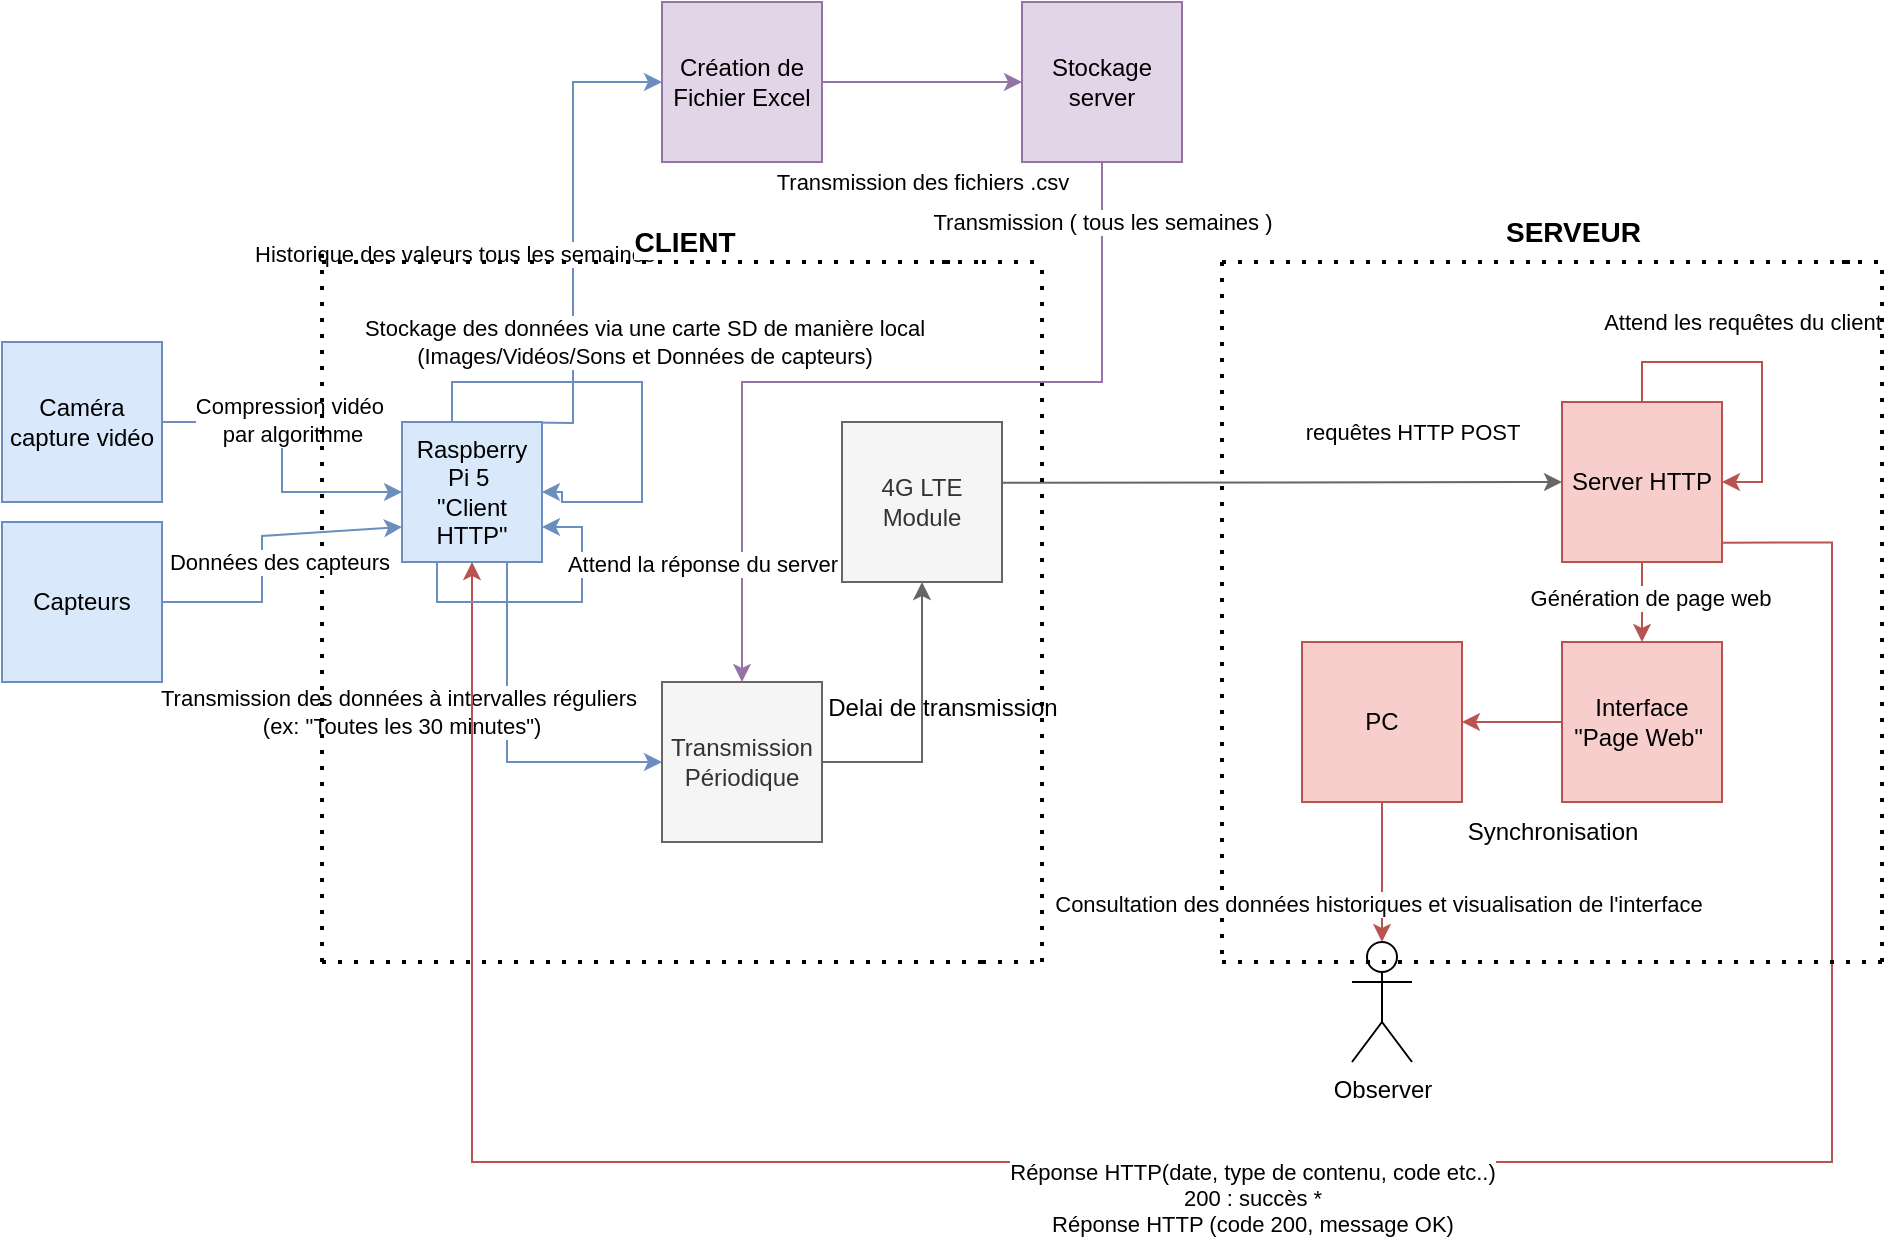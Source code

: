 <mxfile version="26.0.11">
  <diagram name="Page-1" id="KNhRojXx1MWt7Cx63Gn9">
    <mxGraphModel dx="1235" dy="655" grid="1" gridSize="10" guides="1" tooltips="1" connect="1" arrows="1" fold="1" page="1" pageScale="1" pageWidth="827" pageHeight="1169" math="0" shadow="0">
      <root>
        <mxCell id="0" />
        <mxCell id="1" parent="0" />
        <mxCell id="1xgIVrypSxCZDlO1bq2G-4" style="edgeStyle=orthogonalEdgeStyle;rounded=0;orthogonalLoop=1;jettySize=auto;html=1;exitX=1;exitY=0.5;exitDx=0;exitDy=0;entryX=0;entryY=0.5;entryDx=0;entryDy=0;fillColor=#dae8fc;strokeColor=#6c8ebf;" parent="1" source="1xgIVrypSxCZDlO1bq2G-1" target="SEZPNuOTukPhvbJ99T66-1" edge="1">
          <mxGeometry relative="1" as="geometry">
            <mxPoint x="200.029" y="610.059" as="targetPoint" />
          </mxGeometry>
        </mxCell>
        <mxCell id="1xgIVrypSxCZDlO1bq2G-5" value="Compression vidéo&amp;nbsp;&lt;div&gt;par algorithme&lt;/div&gt;" style="edgeLabel;html=1;align=center;verticalAlign=middle;resizable=0;points=[];" parent="1xgIVrypSxCZDlO1bq2G-4" vertex="1" connectable="0">
          <mxGeometry x="-0.017" y="3" relative="1" as="geometry">
            <mxPoint x="2" y="-17" as="offset" />
          </mxGeometry>
        </mxCell>
        <mxCell id="1xgIVrypSxCZDlO1bq2G-1" value="Caméra capture vidéo" style="whiteSpace=wrap;html=1;aspect=fixed;fillColor=#dae8fc;strokeColor=#6c8ebf;" parent="1" vertex="1">
          <mxGeometry x="20" y="530" width="80" height="80" as="geometry" />
        </mxCell>
        <mxCell id="1xgIVrypSxCZDlO1bq2G-32" style="edgeStyle=orthogonalEdgeStyle;rounded=0;orthogonalLoop=1;jettySize=auto;html=1;exitX=0.75;exitY=1;exitDx=0;exitDy=0;entryX=0;entryY=0.5;entryDx=0;entryDy=0;fillColor=#dae8fc;strokeColor=#6c8ebf;" parent="1" source="SEZPNuOTukPhvbJ99T66-1" target="1xgIVrypSxCZDlO1bq2G-31" edge="1">
          <mxGeometry relative="1" as="geometry">
            <mxPoint x="275" y="650" as="sourcePoint" />
          </mxGeometry>
        </mxCell>
        <mxCell id="1xgIVrypSxCZDlO1bq2G-34" value="Transmission des données à intervalles réguliers&lt;div&gt;&amp;nbsp;(ex: &quot;Toutes les 30 minutes&quot;)&lt;br&gt;&lt;/div&gt;" style="edgeLabel;html=1;align=center;verticalAlign=middle;resizable=0;points=[];" parent="1xgIVrypSxCZDlO1bq2G-32" vertex="1" connectable="0">
          <mxGeometry x="-0.283" y="-1" relative="1" as="geometry">
            <mxPoint x="-54" y="11" as="offset" />
          </mxGeometry>
        </mxCell>
        <mxCell id="KDoZnP54iQbR5_cb6PzO-64" style="edgeStyle=orthogonalEdgeStyle;rounded=0;orthogonalLoop=1;jettySize=auto;html=1;exitX=0.5;exitY=0;exitDx=0;exitDy=0;entryX=0;entryY=0.5;entryDx=0;entryDy=0;fillColor=#dae8fc;strokeColor=#6c8ebf;" parent="1" target="KDoZnP54iQbR5_cb6PzO-59" edge="1">
          <mxGeometry relative="1" as="geometry">
            <mxPoint x="260" y="570" as="sourcePoint" />
          </mxGeometry>
        </mxCell>
        <mxCell id="NmeCgd6xUEE6fNUP_g7y-2" value="Historique des valeurs tous les semaines" style="edgeLabel;html=1;align=center;verticalAlign=middle;resizable=0;points=[];" parent="KDoZnP54iQbR5_cb6PzO-64" vertex="1" connectable="0">
          <mxGeometry x="0.215" relative="1" as="geometry">
            <mxPoint x="-60" y="28" as="offset" />
          </mxGeometry>
        </mxCell>
        <mxCell id="1xgIVrypSxCZDlO1bq2G-11" style="edgeStyle=orthogonalEdgeStyle;rounded=0;orthogonalLoop=1;jettySize=auto;html=1;exitX=1.006;exitY=0.379;exitDx=0;exitDy=0;exitPerimeter=0;fillColor=#f5f5f5;strokeColor=#666666;" parent="1" source="1xgIVrypSxCZDlO1bq2G-6" target="1xgIVrypSxCZDlO1bq2G-10" edge="1">
          <mxGeometry relative="1" as="geometry">
            <mxPoint x="660" y="600" as="sourcePoint" />
          </mxGeometry>
        </mxCell>
        <mxCell id="1xgIVrypSxCZDlO1bq2G-6" value="4G LTE Module" style="whiteSpace=wrap;html=1;aspect=fixed;fillColor=#f5f5f5;fontColor=#333333;strokeColor=#666666;" parent="1" vertex="1">
          <mxGeometry x="440" y="570" width="80" height="80" as="geometry" />
        </mxCell>
        <mxCell id="1xgIVrypSxCZDlO1bq2G-16" style="edgeStyle=orthogonalEdgeStyle;rounded=0;orthogonalLoop=1;jettySize=auto;html=1;exitX=0.5;exitY=1;exitDx=0;exitDy=0;entryX=0.5;entryY=0;entryDx=0;entryDy=0;fillColor=#f8cecc;strokeColor=#b85450;" parent="1" source="1xgIVrypSxCZDlO1bq2G-10" edge="1">
          <mxGeometry relative="1" as="geometry">
            <mxPoint x="840" y="680" as="targetPoint" />
          </mxGeometry>
        </mxCell>
        <mxCell id="1xgIVrypSxCZDlO1bq2G-17" value="Génération de page web" style="edgeLabel;html=1;align=center;verticalAlign=middle;resizable=0;points=[];" parent="1xgIVrypSxCZDlO1bq2G-16" vertex="1" connectable="0">
          <mxGeometry x="-0.118" y="4" relative="1" as="geometry">
            <mxPoint as="offset" />
          </mxGeometry>
        </mxCell>
        <mxCell id="KDoZnP54iQbR5_cb6PzO-15" style="edgeStyle=orthogonalEdgeStyle;rounded=0;orthogonalLoop=1;jettySize=auto;html=1;exitX=0.995;exitY=0.879;exitDx=0;exitDy=0;entryX=0.5;entryY=1;entryDx=0;entryDy=0;exitPerimeter=0;fillColor=#f8cecc;strokeColor=#b85450;" parent="1" source="1xgIVrypSxCZDlO1bq2G-10" edge="1" target="SEZPNuOTukPhvbJ99T66-1">
          <mxGeometry relative="1" as="geometry">
            <mxPoint x="895" y="620.0" as="sourcePoint" />
            <mxPoint x="260.0" y="650.0" as="targetPoint" />
            <Array as="points">
              <mxPoint x="935" y="630" />
              <mxPoint x="935" y="940" />
              <mxPoint x="255" y="940" />
            </Array>
          </mxGeometry>
        </mxCell>
        <mxCell id="KDoZnP54iQbR5_cb6PzO-16" value=" Réponse HTTP(date, type de contenu, code etc..)&lt;div&gt;200 : succès *&lt;/div&gt;&lt;div&gt;Réponse HTTP (code 200, message OK)&lt;br&gt;&lt;/div&gt;" style="edgeLabel;html=1;align=center;verticalAlign=middle;resizable=0;points=[];" parent="KDoZnP54iQbR5_cb6PzO-15" vertex="1" connectable="0">
          <mxGeometry x="-0.747" y="-4" relative="1" as="geometry">
            <mxPoint x="-286" y="213" as="offset" />
          </mxGeometry>
        </mxCell>
        <mxCell id="1xgIVrypSxCZDlO1bq2G-10" value="Server HTTP" style="whiteSpace=wrap;html=1;aspect=fixed;fillColor=#f8cecc;strokeColor=#b85450;" parent="1" vertex="1">
          <mxGeometry x="800" y="560" width="80" height="80" as="geometry" />
        </mxCell>
        <mxCell id="1xgIVrypSxCZDlO1bq2G-12" value="&lt;span style=&quot;font-size: 11px; background-color: rgb(255, 255, 255);&quot;&gt;requêtes HTTP POST&lt;/span&gt;" style="text;html=1;align=center;verticalAlign=middle;resizable=0;points=[];autosize=1;strokeColor=none;fillColor=none;" parent="1" vertex="1">
          <mxGeometry x="660" y="560" width="130" height="30" as="geometry" />
        </mxCell>
        <mxCell id="1xgIVrypSxCZDlO1bq2G-13" style="edgeStyle=orthogonalEdgeStyle;rounded=0;orthogonalLoop=1;jettySize=auto;html=1;exitX=0.375;exitY=0;exitDx=0;exitDy=0;entryX=1;entryY=0.5;entryDx=0;entryDy=0;fillColor=#dae8fc;strokeColor=#6c8ebf;" parent="1" target="SEZPNuOTukPhvbJ99T66-1" edge="1">
          <mxGeometry relative="1" as="geometry">
            <Array as="points">
              <mxPoint x="245" y="550" />
              <mxPoint x="340" y="550" />
              <mxPoint x="340" y="610" />
              <mxPoint x="300" y="610" />
              <mxPoint x="300" y="605" />
            </Array>
            <mxPoint x="245" y="570" as="sourcePoint" />
            <mxPoint x="319.971" y="610.059" as="targetPoint" />
          </mxGeometry>
        </mxCell>
        <mxCell id="1xgIVrypSxCZDlO1bq2G-14" value="Stockage des données via une carte SD de manière local&lt;div&gt;(Images/Vidéos/Sons et&amp;nbsp;Données de capteurs)&lt;/div&gt;" style="edgeLabel;html=1;align=center;verticalAlign=middle;resizable=0;points=[];" parent="1xgIVrypSxCZDlO1bq2G-13" vertex="1" connectable="0">
          <mxGeometry x="0.69" y="4" relative="1" as="geometry">
            <mxPoint x="20" y="-84" as="offset" />
          </mxGeometry>
        </mxCell>
        <mxCell id="KDoZnP54iQbR5_cb6PzO-57" style="edgeStyle=orthogonalEdgeStyle;rounded=0;orthogonalLoop=1;jettySize=auto;html=1;exitX=0;exitY=0.5;exitDx=0;exitDy=0;entryX=1;entryY=0.5;entryDx=0;entryDy=0;fillColor=#f8cecc;strokeColor=#b85450;" parent="1" source="1xgIVrypSxCZDlO1bq2G-18" target="KDoZnP54iQbR5_cb6PzO-40" edge="1">
          <mxGeometry relative="1" as="geometry" />
        </mxCell>
        <mxCell id="1xgIVrypSxCZDlO1bq2G-18" value="Interface&lt;div&gt;&quot;Page Web&quot;&amp;nbsp;&lt;/div&gt;" style="whiteSpace=wrap;html=1;aspect=fixed;fillColor=#f8cecc;strokeColor=#b85450;" parent="1" vertex="1">
          <mxGeometry x="800" y="680" width="80" height="80" as="geometry" />
        </mxCell>
        <mxCell id="1xgIVrypSxCZDlO1bq2G-23" value="Observer" style="shape=umlActor;verticalLabelPosition=bottom;verticalAlign=top;html=1;outlineConnect=0;" parent="1" vertex="1">
          <mxGeometry x="695" y="830" width="30" height="60" as="geometry" />
        </mxCell>
        <mxCell id="1xgIVrypSxCZDlO1bq2G-33" style="edgeStyle=orthogonalEdgeStyle;rounded=0;orthogonalLoop=1;jettySize=auto;html=1;exitX=1;exitY=0.5;exitDx=0;exitDy=0;entryX=0.5;entryY=1;entryDx=0;entryDy=0;fillColor=#f5f5f5;strokeColor=#666666;" parent="1" source="1xgIVrypSxCZDlO1bq2G-31" target="1xgIVrypSxCZDlO1bq2G-6" edge="1">
          <mxGeometry relative="1" as="geometry" />
        </mxCell>
        <mxCell id="1xgIVrypSxCZDlO1bq2G-31" value="Transmission Périodique" style="whiteSpace=wrap;html=1;aspect=fixed;fillColor=#f5f5f5;fontColor=#333333;strokeColor=#666666;" parent="1" vertex="1">
          <mxGeometry x="350" y="700" width="80" height="80" as="geometry" />
        </mxCell>
        <mxCell id="KDoZnP54iQbR5_cb6PzO-4" style="edgeStyle=orthogonalEdgeStyle;rounded=0;orthogonalLoop=1;jettySize=auto;html=1;exitX=0.5;exitY=0;exitDx=0;exitDy=0;entryX=1;entryY=0.5;entryDx=0;entryDy=0;fillColor=#f8cecc;strokeColor=#b85450;" parent="1" source="1xgIVrypSxCZDlO1bq2G-10" target="1xgIVrypSxCZDlO1bq2G-10" edge="1">
          <mxGeometry relative="1" as="geometry" />
        </mxCell>
        <mxCell id="KDoZnP54iQbR5_cb6PzO-5" value="Attend les requêtes du client" style="edgeLabel;html=1;align=center;verticalAlign=middle;resizable=0;points=[];" parent="KDoZnP54iQbR5_cb6PzO-4" vertex="1" connectable="0">
          <mxGeometry x="-0.268" y="-2" relative="1" as="geometry">
            <mxPoint x="11" y="-22" as="offset" />
          </mxGeometry>
        </mxCell>
        <mxCell id="KDoZnP54iQbR5_cb6PzO-18" value="" style="endArrow=none;dashed=1;html=1;dashPattern=1 3;strokeWidth=2;rounded=0;" parent="1" edge="1">
          <mxGeometry width="50" height="50" relative="1" as="geometry">
            <mxPoint x="220" y="840" as="sourcePoint" />
            <mxPoint x="510" y="840" as="targetPoint" />
          </mxGeometry>
        </mxCell>
        <mxCell id="KDoZnP54iQbR5_cb6PzO-19" value="" style="endArrow=none;dashed=1;html=1;dashPattern=1 3;strokeWidth=2;rounded=0;" parent="1" edge="1">
          <mxGeometry width="50" height="50" relative="1" as="geometry">
            <mxPoint x="180" y="840" as="sourcePoint" />
            <mxPoint x="180" y="480" as="targetPoint" />
          </mxGeometry>
        </mxCell>
        <mxCell id="KDoZnP54iQbR5_cb6PzO-21" value="" style="endArrow=none;dashed=1;html=1;dashPattern=1 3;strokeWidth=2;rounded=0;" parent="1" edge="1">
          <mxGeometry width="50" height="50" relative="1" as="geometry">
            <mxPoint x="220" y="490" as="sourcePoint" />
            <mxPoint x="500" y="490" as="targetPoint" />
          </mxGeometry>
        </mxCell>
        <mxCell id="KDoZnP54iQbR5_cb6PzO-24" value="&lt;b&gt;&lt;font style=&quot;font-size: 14px;&quot;&gt;CLIENT&lt;/font&gt;&lt;/b&gt;" style="edgeLabel;html=1;align=center;verticalAlign=middle;resizable=0;points=[];" parent="KDoZnP54iQbR5_cb6PzO-21" vertex="1" connectable="0">
          <mxGeometry x="0.011" y="2" relative="1" as="geometry">
            <mxPoint x="-1" y="-8" as="offset" />
          </mxGeometry>
        </mxCell>
        <mxCell id="KDoZnP54iQbR5_cb6PzO-22" value="" style="endArrow=none;dashed=1;html=1;dashPattern=1 3;strokeWidth=2;rounded=0;" parent="1" edge="1">
          <mxGeometry width="50" height="50" relative="1" as="geometry">
            <mxPoint x="540" y="840" as="sourcePoint" />
            <mxPoint x="540" y="490" as="targetPoint" />
          </mxGeometry>
        </mxCell>
        <mxCell id="KDoZnP54iQbR5_cb6PzO-23" value="" style="endArrow=none;dashed=1;html=1;dashPattern=1 3;strokeWidth=2;rounded=0;" parent="1" edge="1">
          <mxGeometry width="50" height="50" relative="1" as="geometry">
            <mxPoint x="490" y="490" as="sourcePoint" />
            <mxPoint x="510" y="490" as="targetPoint" />
          </mxGeometry>
        </mxCell>
        <mxCell id="KDoZnP54iQbR5_cb6PzO-25" value="" style="endArrow=none;dashed=1;html=1;dashPattern=1 3;strokeWidth=2;rounded=0;" parent="1" edge="1">
          <mxGeometry width="50" height="50" relative="1" as="geometry">
            <mxPoint x="180" y="840" as="sourcePoint" />
            <mxPoint x="220" y="840" as="targetPoint" />
          </mxGeometry>
        </mxCell>
        <mxCell id="KDoZnP54iQbR5_cb6PzO-26" value="" style="endArrow=none;dashed=1;html=1;dashPattern=1 3;strokeWidth=2;rounded=0;" parent="1" edge="1">
          <mxGeometry width="50" height="50" relative="1" as="geometry">
            <mxPoint x="180" y="490" as="sourcePoint" />
            <mxPoint x="230" y="490" as="targetPoint" />
          </mxGeometry>
        </mxCell>
        <mxCell id="KDoZnP54iQbR5_cb6PzO-32" value="" style="endArrow=none;dashed=1;html=1;dashPattern=1 3;strokeWidth=2;rounded=0;" parent="1" edge="1">
          <mxGeometry width="50" height="50" relative="1" as="geometry">
            <mxPoint x="510" y="490" as="sourcePoint" />
            <mxPoint x="540" y="490" as="targetPoint" />
          </mxGeometry>
        </mxCell>
        <mxCell id="KDoZnP54iQbR5_cb6PzO-33" value="" style="endArrow=none;dashed=1;html=1;dashPattern=1 3;strokeWidth=2;rounded=0;" parent="1" edge="1">
          <mxGeometry width="50" height="50" relative="1" as="geometry">
            <mxPoint x="510" y="840" as="sourcePoint" />
            <mxPoint x="540" y="840" as="targetPoint" />
          </mxGeometry>
        </mxCell>
        <mxCell id="KDoZnP54iQbR5_cb6PzO-34" value="" style="endArrow=none;dashed=1;html=1;dashPattern=1 3;strokeWidth=2;rounded=0;" parent="1" edge="1">
          <mxGeometry width="50" height="50" relative="1" as="geometry">
            <mxPoint x="630" y="490" as="sourcePoint" />
            <mxPoint x="630" y="840" as="targetPoint" />
          </mxGeometry>
        </mxCell>
        <mxCell id="KDoZnP54iQbR5_cb6PzO-35" value="" style="endArrow=none;dashed=1;html=1;dashPattern=1 3;strokeWidth=2;rounded=0;" parent="1" edge="1">
          <mxGeometry width="50" height="50" relative="1" as="geometry">
            <mxPoint x="630" y="490" as="sourcePoint" />
            <mxPoint x="950" y="490" as="targetPoint" />
          </mxGeometry>
        </mxCell>
        <mxCell id="KDoZnP54iQbR5_cb6PzO-36" value="" style="endArrow=none;dashed=1;html=1;dashPattern=1 3;strokeWidth=2;rounded=0;" parent="1" edge="1">
          <mxGeometry width="50" height="50" relative="1" as="geometry">
            <mxPoint x="630" y="840" as="sourcePoint" />
            <mxPoint x="960" y="840" as="targetPoint" />
          </mxGeometry>
        </mxCell>
        <mxCell id="KDoZnP54iQbR5_cb6PzO-37" value="" style="endArrow=none;dashed=1;html=1;dashPattern=1 3;strokeWidth=2;rounded=0;" parent="1" edge="1">
          <mxGeometry width="50" height="50" relative="1" as="geometry">
            <mxPoint x="960" y="840" as="sourcePoint" />
            <mxPoint x="960" y="490" as="targetPoint" />
          </mxGeometry>
        </mxCell>
        <mxCell id="KDoZnP54iQbR5_cb6PzO-38" value="" style="endArrow=none;dashed=1;html=1;dashPattern=1 3;strokeWidth=2;rounded=0;" parent="1" edge="1">
          <mxGeometry width="50" height="50" relative="1" as="geometry">
            <mxPoint x="940" y="490" as="sourcePoint" />
            <mxPoint x="960" y="490" as="targetPoint" />
          </mxGeometry>
        </mxCell>
        <mxCell id="KDoZnP54iQbR5_cb6PzO-39" value="&lt;b style=&quot;forced-color-adjust: none; color: rgb(0, 0, 0); font-family: Helvetica; font-size: 11px; font-style: normal; font-variant-ligatures: normal; font-variant-caps: normal; letter-spacing: normal; orphans: 2; text-align: center; text-indent: 0px; text-transform: none; widows: 2; word-spacing: 0px; -webkit-text-stroke-width: 0px; white-space: nowrap; text-decoration-thickness: initial; text-decoration-style: initial; text-decoration-color: initial;&quot;&gt;&lt;font style=&quot;forced-color-adjust: none; font-size: 14px;&quot;&gt;SERVEUR&lt;/font&gt;&lt;/b&gt;" style="text;whiteSpace=wrap;html=1;" parent="1" vertex="1">
          <mxGeometry x="770" y="460" width="80" height="40" as="geometry" />
        </mxCell>
        <mxCell id="KDoZnP54iQbR5_cb6PzO-45" style="edgeStyle=orthogonalEdgeStyle;rounded=0;orthogonalLoop=1;jettySize=auto;html=1;exitX=0.5;exitY=1;exitDx=0;exitDy=0;fillColor=#f8cecc;strokeColor=#b85450;" parent="1" source="KDoZnP54iQbR5_cb6PzO-40" target="1xgIVrypSxCZDlO1bq2G-23" edge="1">
          <mxGeometry relative="1" as="geometry">
            <mxPoint x="710.061" y="820" as="targetPoint" />
          </mxGeometry>
        </mxCell>
        <mxCell id="NmeCgd6xUEE6fNUP_g7y-5" value="Consultation des données historiques et visualisation de l&#39;interface" style="edgeLabel;html=1;align=center;verticalAlign=middle;resizable=0;points=[];" parent="KDoZnP54iQbR5_cb6PzO-45" vertex="1" connectable="0">
          <mxGeometry x="-0.191" y="-2" relative="1" as="geometry">
            <mxPoint y="22" as="offset" />
          </mxGeometry>
        </mxCell>
        <mxCell id="KDoZnP54iQbR5_cb6PzO-40" value="PC" style="whiteSpace=wrap;html=1;aspect=fixed;fillColor=#f8cecc;strokeColor=#b85450;" parent="1" vertex="1">
          <mxGeometry x="670" y="680" width="80" height="80" as="geometry" />
        </mxCell>
        <mxCell id="KDoZnP54iQbR5_cb6PzO-55" value="Delai de transmission" style="text;html=1;align=center;verticalAlign=middle;resizable=0;points=[];autosize=1;strokeColor=none;fillColor=none;" parent="1" vertex="1">
          <mxGeometry x="420" y="698" width="140" height="30" as="geometry" />
        </mxCell>
        <mxCell id="KDoZnP54iQbR5_cb6PzO-56" value="Synchronisation" style="text;html=1;align=center;verticalAlign=middle;resizable=0;points=[];autosize=1;strokeColor=none;fillColor=none;" parent="1" vertex="1">
          <mxGeometry x="740" y="760" width="110" height="30" as="geometry" />
        </mxCell>
        <mxCell id="KDoZnP54iQbR5_cb6PzO-59" value="Création de Fichier Excel" style="whiteSpace=wrap;html=1;aspect=fixed;fillColor=#e1d5e7;strokeColor=#9673a6;" parent="1" vertex="1">
          <mxGeometry x="350" y="360" width="80" height="80" as="geometry" />
        </mxCell>
        <mxCell id="BkBaQMn--VzTZx_Kjh4B-1" style="edgeStyle=orthogonalEdgeStyle;rounded=0;orthogonalLoop=1;jettySize=auto;html=1;exitX=0.5;exitY=1;exitDx=0;exitDy=0;entryX=0.5;entryY=0;entryDx=0;entryDy=0;fillColor=#e1d5e7;strokeColor=#9673a6;" parent="1" source="KDoZnP54iQbR5_cb6PzO-68" target="1xgIVrypSxCZDlO1bq2G-31" edge="1">
          <mxGeometry relative="1" as="geometry">
            <Array as="points">
              <mxPoint x="570" y="550" />
              <mxPoint x="390" y="550" />
            </Array>
          </mxGeometry>
        </mxCell>
        <mxCell id="BkBaQMn--VzTZx_Kjh4B-2" value="Transmission ( tous les semaines )" style="edgeLabel;html=1;align=center;verticalAlign=middle;resizable=0;points=[];" parent="BkBaQMn--VzTZx_Kjh4B-1" vertex="1" connectable="0">
          <mxGeometry x="-0.755" y="-2" relative="1" as="geometry">
            <mxPoint x="2" y="-24" as="offset" />
          </mxGeometry>
        </mxCell>
        <mxCell id="KDoZnP54iQbR5_cb6PzO-68" value="Stockage server" style="whiteSpace=wrap;html=1;aspect=fixed;fillColor=#e1d5e7;strokeColor=#9673a6;" parent="1" vertex="1">
          <mxGeometry x="530" y="360" width="80" height="80" as="geometry" />
        </mxCell>
        <mxCell id="KDoZnP54iQbR5_cb6PzO-69" value="" style="endArrow=classic;html=1;rounded=0;exitX=1;exitY=0.5;exitDx=0;exitDy=0;entryX=0;entryY=0.5;entryDx=0;entryDy=0;fillColor=#e1d5e7;strokeColor=#9673a6;" parent="1" source="KDoZnP54iQbR5_cb6PzO-59" target="KDoZnP54iQbR5_cb6PzO-68" edge="1">
          <mxGeometry width="50" height="50" relative="1" as="geometry">
            <mxPoint x="490" y="660" as="sourcePoint" />
            <mxPoint x="540" y="610" as="targetPoint" />
            <Array as="points" />
          </mxGeometry>
        </mxCell>
        <mxCell id="NmeCgd6xUEE6fNUP_g7y-4" value="Transmission des fichiers .csv" style="edgeLabel;html=1;align=center;verticalAlign=middle;resizable=0;points=[];" parent="KDoZnP54iQbR5_cb6PzO-69" vertex="1" connectable="0">
          <mxGeometry x="0.095" relative="1" as="geometry">
            <mxPoint x="-5" y="50" as="offset" />
          </mxGeometry>
        </mxCell>
        <mxCell id="NmeCgd6xUEE6fNUP_g7y-6" value="Capteurs" style="whiteSpace=wrap;html=1;aspect=fixed;fillColor=#dae8fc;strokeColor=#6c8ebf;" parent="1" vertex="1">
          <mxGeometry x="20" y="620" width="80" height="80" as="geometry" />
        </mxCell>
        <mxCell id="NmeCgd6xUEE6fNUP_g7y-8" value="" style="endArrow=classic;html=1;rounded=0;exitX=1;exitY=0.5;exitDx=0;exitDy=0;entryX=0;entryY=0.75;entryDx=0;entryDy=0;fillColor=#dae8fc;strokeColor=#6c8ebf;" parent="1" source="NmeCgd6xUEE6fNUP_g7y-6" target="SEZPNuOTukPhvbJ99T66-1" edge="1">
          <mxGeometry width="50" height="50" relative="1" as="geometry">
            <mxPoint x="320" y="760" as="sourcePoint" />
            <mxPoint x="208.571" y="627.143" as="targetPoint" />
            <Array as="points">
              <mxPoint x="150" y="660" />
              <mxPoint x="150" y="627" />
            </Array>
          </mxGeometry>
        </mxCell>
        <mxCell id="NmeCgd6xUEE6fNUP_g7y-10" value="Données des capteurs&amp;nbsp;" style="edgeLabel;html=1;align=center;verticalAlign=middle;resizable=0;points=[];" parent="NmeCgd6xUEE6fNUP_g7y-8" vertex="1" connectable="0">
          <mxGeometry x="-0.647" y="1" relative="1" as="geometry">
            <mxPoint x="33" y="-19" as="offset" />
          </mxGeometry>
        </mxCell>
        <mxCell id="SEZPNuOTukPhvbJ99T66-1" value="Raspberry Pi 5&amp;nbsp;&lt;div&gt;&quot;Client HTTP&quot;&lt;/div&gt;" style="whiteSpace=wrap;html=1;aspect=fixed;fillColor=#dae8fc;strokeColor=#6c8ebf;" vertex="1" parent="1">
          <mxGeometry x="220" y="570" width="70" height="70" as="geometry" />
        </mxCell>
        <mxCell id="SEZPNuOTukPhvbJ99T66-3" style="edgeStyle=orthogonalEdgeStyle;rounded=0;orthogonalLoop=1;jettySize=auto;html=1;exitX=0.25;exitY=1;exitDx=0;exitDy=0;entryX=1;entryY=0.75;entryDx=0;entryDy=0;fillColor=#dae8fc;strokeColor=#6c8ebf;" edge="1" parent="1" source="SEZPNuOTukPhvbJ99T66-1" target="SEZPNuOTukPhvbJ99T66-1">
          <mxGeometry relative="1" as="geometry" />
        </mxCell>
        <mxCell id="SEZPNuOTukPhvbJ99T66-4" value="Attend la réponse du server" style="edgeLabel;html=1;align=center;verticalAlign=middle;resizable=0;points=[];" vertex="1" connectable="0" parent="SEZPNuOTukPhvbJ99T66-3">
          <mxGeometry x="0.651" y="1" relative="1" as="geometry">
            <mxPoint x="61" y="12" as="offset" />
          </mxGeometry>
        </mxCell>
      </root>
    </mxGraphModel>
  </diagram>
</mxfile>
